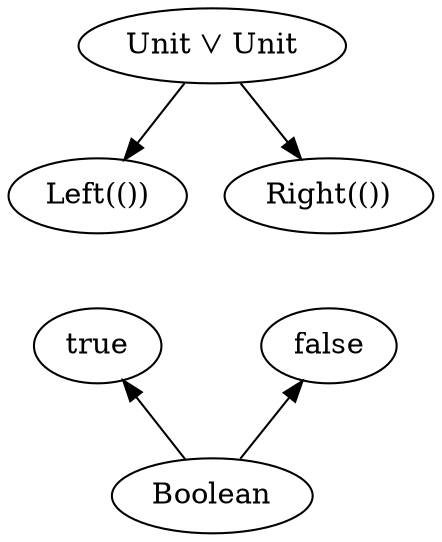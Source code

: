 digraph {
    UnitOrUnit[label="Unit ⋁ Unit"]
    Left[label="Left(())" class="value"]
    Right[label="Right(())" class="value"]

    UnitOrUnit -> Left
    UnitOrUnit -> Right

    true[class="value"]
    false[class="value"]

    Left -> true[style=invis]
    true -> Left[style=invis]
    Right -> false[style=invis]
    false -> Right[style=invis]

    true -> Boolean[dir=back]
    false -> Boolean[dir=back]
}
